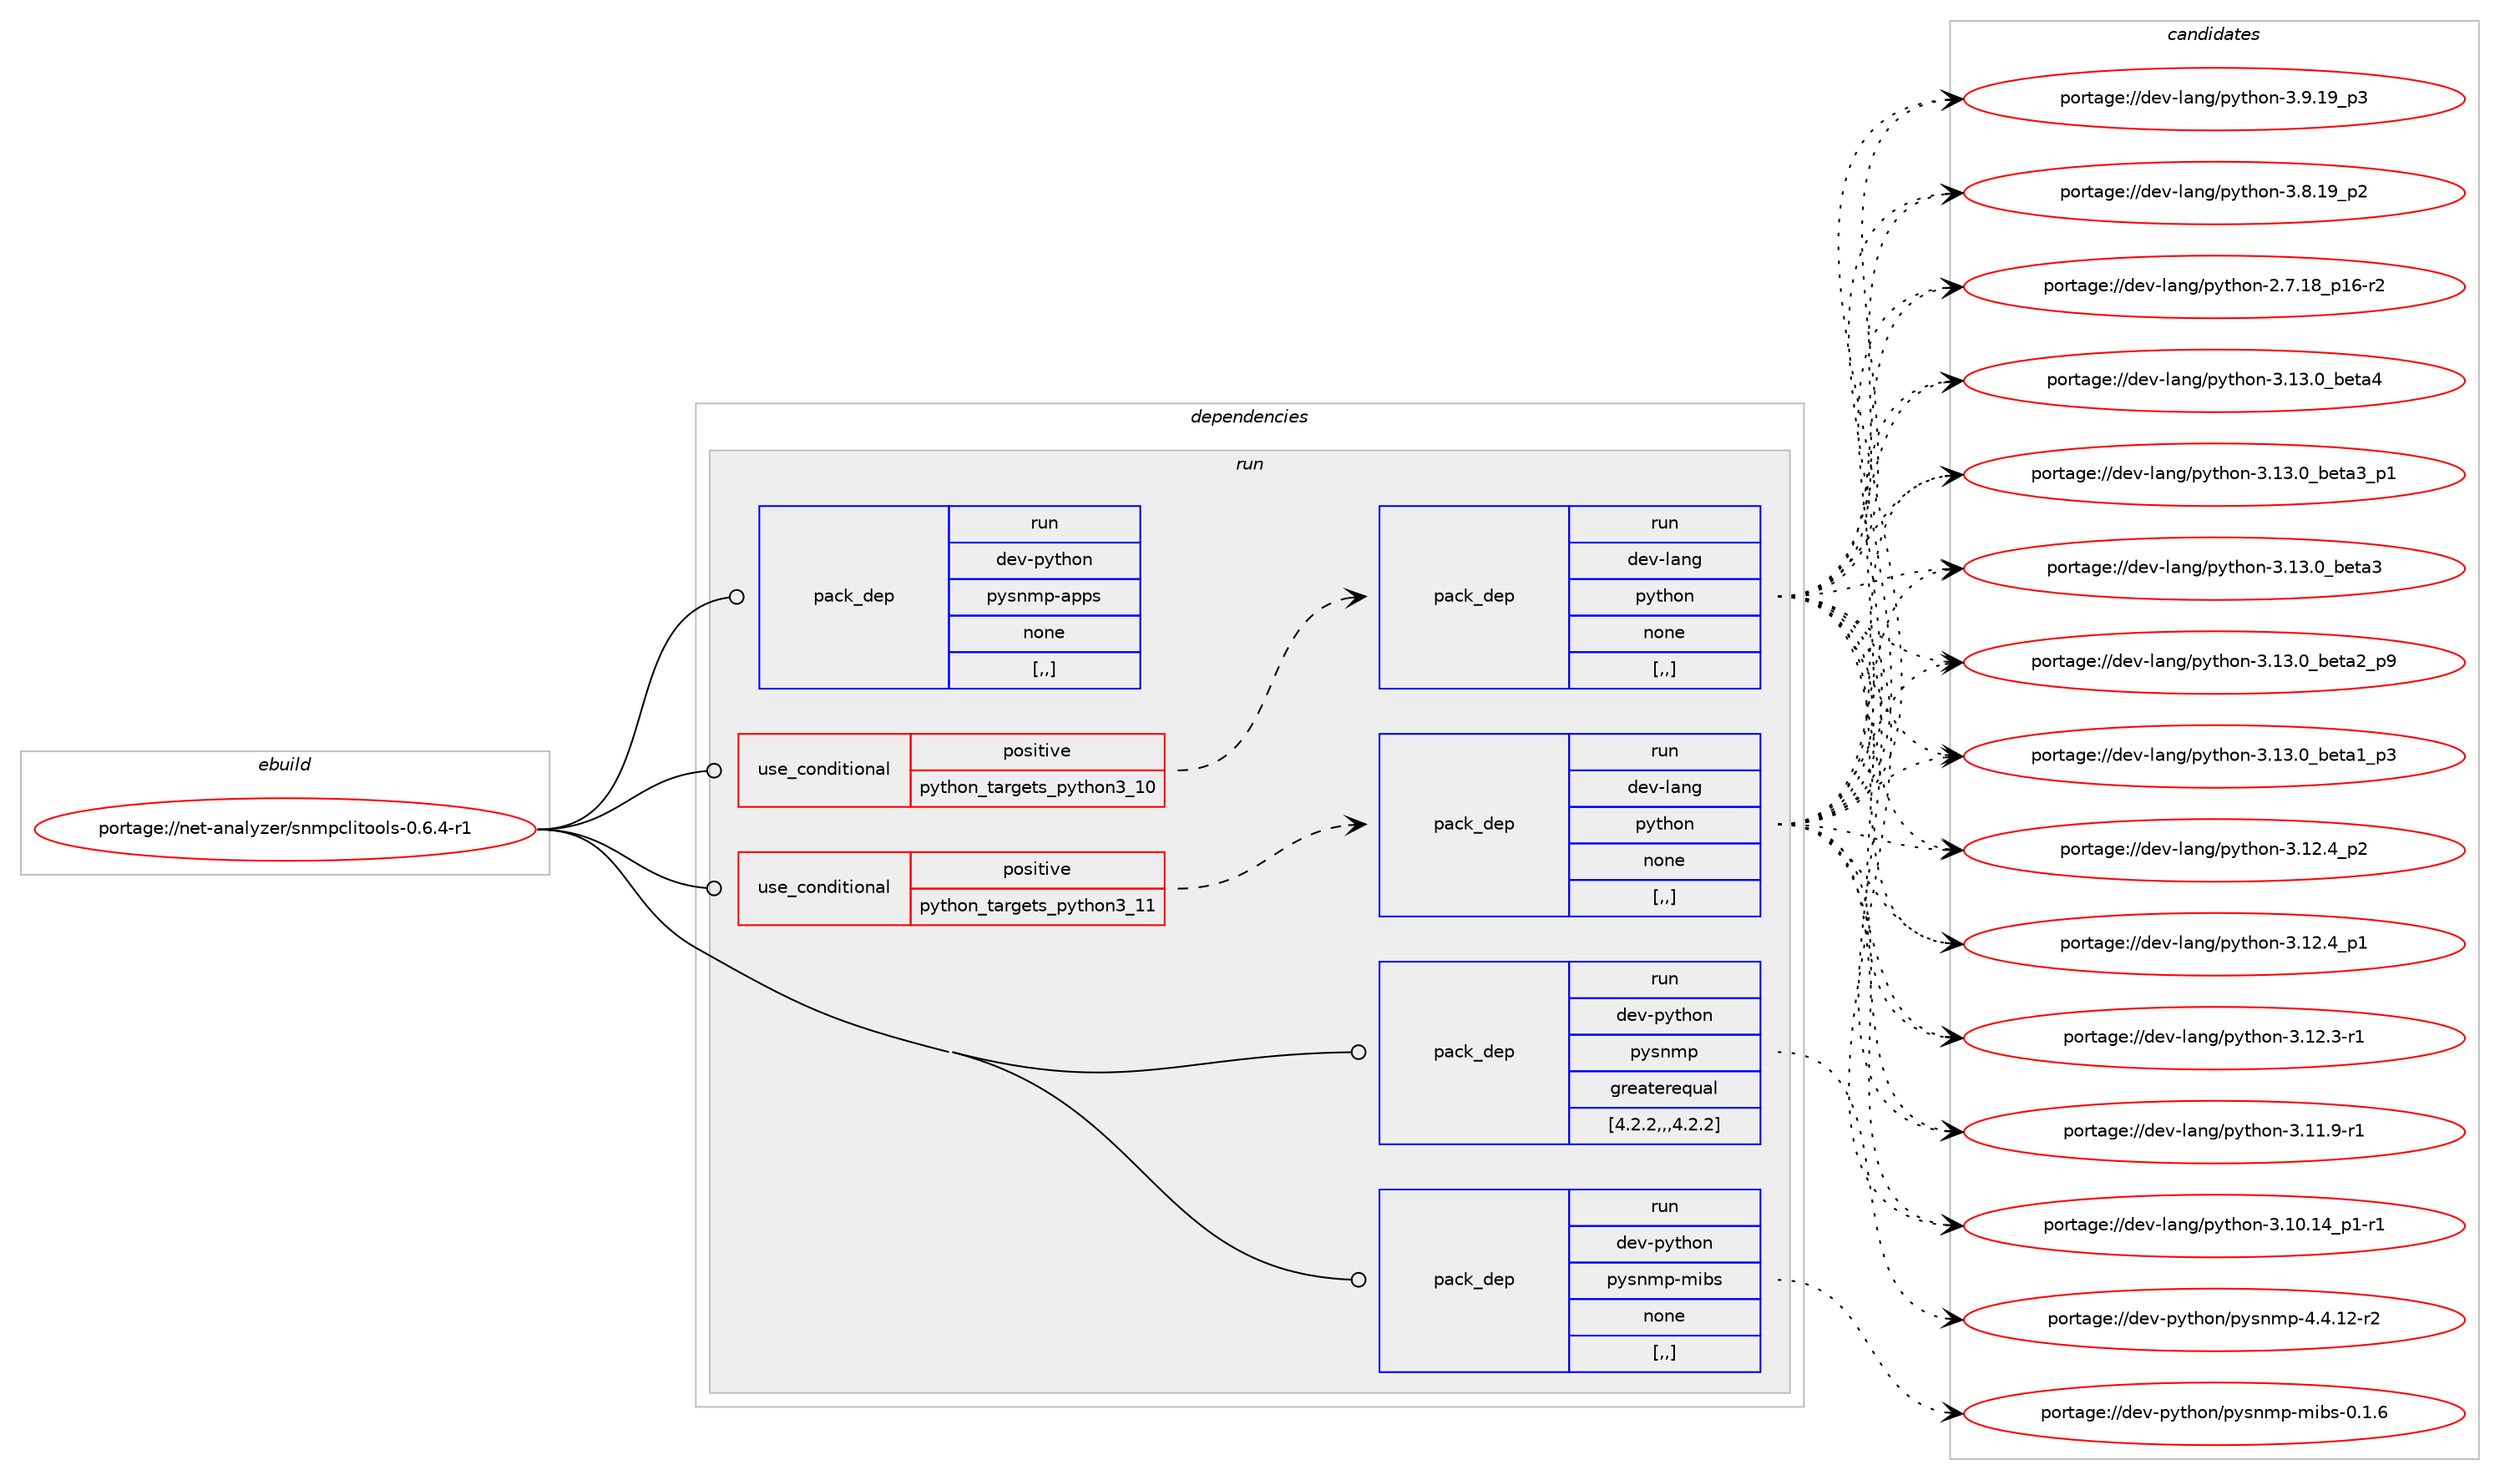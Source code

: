 digraph prolog {

# *************
# Graph options
# *************

newrank=true;
concentrate=true;
compound=true;
graph [rankdir=LR,fontname=Helvetica,fontsize=10,ranksep=1.5];#, ranksep=2.5, nodesep=0.2];
edge  [arrowhead=vee];
node  [fontname=Helvetica,fontsize=10];

# **********
# The ebuild
# **********

subgraph cluster_leftcol {
color=gray;
label=<<i>ebuild</i>>;
id [label="portage://net-analyzer/snmpclitools-0.6.4-r1", color=red, width=4, href="../net-analyzer/snmpclitools-0.6.4-r1.svg"];
}

# ****************
# The dependencies
# ****************

subgraph cluster_midcol {
color=gray;
label=<<i>dependencies</i>>;
subgraph cluster_compile {
fillcolor="#eeeeee";
style=filled;
label=<<i>compile</i>>;
}
subgraph cluster_compileandrun {
fillcolor="#eeeeee";
style=filled;
label=<<i>compile and run</i>>;
}
subgraph cluster_run {
fillcolor="#eeeeee";
style=filled;
label=<<i>run</i>>;
subgraph cond87935 {
dependency341229 [label=<<TABLE BORDER="0" CELLBORDER="1" CELLSPACING="0" CELLPADDING="4"><TR><TD ROWSPAN="3" CELLPADDING="10">use_conditional</TD></TR><TR><TD>positive</TD></TR><TR><TD>python_targets_python3_10</TD></TR></TABLE>>, shape=none, color=red];
subgraph pack250705 {
dependency341230 [label=<<TABLE BORDER="0" CELLBORDER="1" CELLSPACING="0" CELLPADDING="4" WIDTH="220"><TR><TD ROWSPAN="6" CELLPADDING="30">pack_dep</TD></TR><TR><TD WIDTH="110">run</TD></TR><TR><TD>dev-lang</TD></TR><TR><TD>python</TD></TR><TR><TD>none</TD></TR><TR><TD>[,,]</TD></TR></TABLE>>, shape=none, color=blue];
}
dependency341229:e -> dependency341230:w [weight=20,style="dashed",arrowhead="vee"];
}
id:e -> dependency341229:w [weight=20,style="solid",arrowhead="odot"];
subgraph cond87936 {
dependency341231 [label=<<TABLE BORDER="0" CELLBORDER="1" CELLSPACING="0" CELLPADDING="4"><TR><TD ROWSPAN="3" CELLPADDING="10">use_conditional</TD></TR><TR><TD>positive</TD></TR><TR><TD>python_targets_python3_11</TD></TR></TABLE>>, shape=none, color=red];
subgraph pack250706 {
dependency341232 [label=<<TABLE BORDER="0" CELLBORDER="1" CELLSPACING="0" CELLPADDING="4" WIDTH="220"><TR><TD ROWSPAN="6" CELLPADDING="30">pack_dep</TD></TR><TR><TD WIDTH="110">run</TD></TR><TR><TD>dev-lang</TD></TR><TR><TD>python</TD></TR><TR><TD>none</TD></TR><TR><TD>[,,]</TD></TR></TABLE>>, shape=none, color=blue];
}
dependency341231:e -> dependency341232:w [weight=20,style="dashed",arrowhead="vee"];
}
id:e -> dependency341231:w [weight=20,style="solid",arrowhead="odot"];
subgraph pack250707 {
dependency341233 [label=<<TABLE BORDER="0" CELLBORDER="1" CELLSPACING="0" CELLPADDING="4" WIDTH="220"><TR><TD ROWSPAN="6" CELLPADDING="30">pack_dep</TD></TR><TR><TD WIDTH="110">run</TD></TR><TR><TD>dev-python</TD></TR><TR><TD>pysnmp</TD></TR><TR><TD>greaterequal</TD></TR><TR><TD>[4.2.2,,,4.2.2]</TD></TR></TABLE>>, shape=none, color=blue];
}
id:e -> dependency341233:w [weight=20,style="solid",arrowhead="odot"];
subgraph pack250708 {
dependency341234 [label=<<TABLE BORDER="0" CELLBORDER="1" CELLSPACING="0" CELLPADDING="4" WIDTH="220"><TR><TD ROWSPAN="6" CELLPADDING="30">pack_dep</TD></TR><TR><TD WIDTH="110">run</TD></TR><TR><TD>dev-python</TD></TR><TR><TD>pysnmp-mibs</TD></TR><TR><TD>none</TD></TR><TR><TD>[,,]</TD></TR></TABLE>>, shape=none, color=blue];
}
id:e -> dependency341234:w [weight=20,style="solid",arrowhead="odot"];
subgraph pack250709 {
dependency341235 [label=<<TABLE BORDER="0" CELLBORDER="1" CELLSPACING="0" CELLPADDING="4" WIDTH="220"><TR><TD ROWSPAN="6" CELLPADDING="30">pack_dep</TD></TR><TR><TD WIDTH="110">run</TD></TR><TR><TD>dev-python</TD></TR><TR><TD>pysnmp-apps</TD></TR><TR><TD>none</TD></TR><TR><TD>[,,]</TD></TR></TABLE>>, shape=none, color=blue];
}
id:e -> dependency341235:w [weight=20,style="solid",arrowhead="odot"];
}
}

# **************
# The candidates
# **************

subgraph cluster_choices {
rank=same;
color=gray;
label=<<i>candidates</i>>;

subgraph choice250705 {
color=black;
nodesep=1;
choice1001011184510897110103471121211161041111104551464951464895981011169752 [label="portage://dev-lang/python-3.13.0_beta4", color=red, width=4,href="../dev-lang/python-3.13.0_beta4.svg"];
choice10010111845108971101034711212111610411111045514649514648959810111697519511249 [label="portage://dev-lang/python-3.13.0_beta3_p1", color=red, width=4,href="../dev-lang/python-3.13.0_beta3_p1.svg"];
choice1001011184510897110103471121211161041111104551464951464895981011169751 [label="portage://dev-lang/python-3.13.0_beta3", color=red, width=4,href="../dev-lang/python-3.13.0_beta3.svg"];
choice10010111845108971101034711212111610411111045514649514648959810111697509511257 [label="portage://dev-lang/python-3.13.0_beta2_p9", color=red, width=4,href="../dev-lang/python-3.13.0_beta2_p9.svg"];
choice10010111845108971101034711212111610411111045514649514648959810111697499511251 [label="portage://dev-lang/python-3.13.0_beta1_p3", color=red, width=4,href="../dev-lang/python-3.13.0_beta1_p3.svg"];
choice100101118451089711010347112121116104111110455146495046529511250 [label="portage://dev-lang/python-3.12.4_p2", color=red, width=4,href="../dev-lang/python-3.12.4_p2.svg"];
choice100101118451089711010347112121116104111110455146495046529511249 [label="portage://dev-lang/python-3.12.4_p1", color=red, width=4,href="../dev-lang/python-3.12.4_p1.svg"];
choice100101118451089711010347112121116104111110455146495046514511449 [label="portage://dev-lang/python-3.12.3-r1", color=red, width=4,href="../dev-lang/python-3.12.3-r1.svg"];
choice100101118451089711010347112121116104111110455146494946574511449 [label="portage://dev-lang/python-3.11.9-r1", color=red, width=4,href="../dev-lang/python-3.11.9-r1.svg"];
choice100101118451089711010347112121116104111110455146494846495295112494511449 [label="portage://dev-lang/python-3.10.14_p1-r1", color=red, width=4,href="../dev-lang/python-3.10.14_p1-r1.svg"];
choice100101118451089711010347112121116104111110455146574649579511251 [label="portage://dev-lang/python-3.9.19_p3", color=red, width=4,href="../dev-lang/python-3.9.19_p3.svg"];
choice100101118451089711010347112121116104111110455146564649579511250 [label="portage://dev-lang/python-3.8.19_p2", color=red, width=4,href="../dev-lang/python-3.8.19_p2.svg"];
choice100101118451089711010347112121116104111110455046554649569511249544511450 [label="portage://dev-lang/python-2.7.18_p16-r2", color=red, width=4,href="../dev-lang/python-2.7.18_p16-r2.svg"];
dependency341230:e -> choice1001011184510897110103471121211161041111104551464951464895981011169752:w [style=dotted,weight="100"];
dependency341230:e -> choice10010111845108971101034711212111610411111045514649514648959810111697519511249:w [style=dotted,weight="100"];
dependency341230:e -> choice1001011184510897110103471121211161041111104551464951464895981011169751:w [style=dotted,weight="100"];
dependency341230:e -> choice10010111845108971101034711212111610411111045514649514648959810111697509511257:w [style=dotted,weight="100"];
dependency341230:e -> choice10010111845108971101034711212111610411111045514649514648959810111697499511251:w [style=dotted,weight="100"];
dependency341230:e -> choice100101118451089711010347112121116104111110455146495046529511250:w [style=dotted,weight="100"];
dependency341230:e -> choice100101118451089711010347112121116104111110455146495046529511249:w [style=dotted,weight="100"];
dependency341230:e -> choice100101118451089711010347112121116104111110455146495046514511449:w [style=dotted,weight="100"];
dependency341230:e -> choice100101118451089711010347112121116104111110455146494946574511449:w [style=dotted,weight="100"];
dependency341230:e -> choice100101118451089711010347112121116104111110455146494846495295112494511449:w [style=dotted,weight="100"];
dependency341230:e -> choice100101118451089711010347112121116104111110455146574649579511251:w [style=dotted,weight="100"];
dependency341230:e -> choice100101118451089711010347112121116104111110455146564649579511250:w [style=dotted,weight="100"];
dependency341230:e -> choice100101118451089711010347112121116104111110455046554649569511249544511450:w [style=dotted,weight="100"];
}
subgraph choice250706 {
color=black;
nodesep=1;
choice1001011184510897110103471121211161041111104551464951464895981011169752 [label="portage://dev-lang/python-3.13.0_beta4", color=red, width=4,href="../dev-lang/python-3.13.0_beta4.svg"];
choice10010111845108971101034711212111610411111045514649514648959810111697519511249 [label="portage://dev-lang/python-3.13.0_beta3_p1", color=red, width=4,href="../dev-lang/python-3.13.0_beta3_p1.svg"];
choice1001011184510897110103471121211161041111104551464951464895981011169751 [label="portage://dev-lang/python-3.13.0_beta3", color=red, width=4,href="../dev-lang/python-3.13.0_beta3.svg"];
choice10010111845108971101034711212111610411111045514649514648959810111697509511257 [label="portage://dev-lang/python-3.13.0_beta2_p9", color=red, width=4,href="../dev-lang/python-3.13.0_beta2_p9.svg"];
choice10010111845108971101034711212111610411111045514649514648959810111697499511251 [label="portage://dev-lang/python-3.13.0_beta1_p3", color=red, width=4,href="../dev-lang/python-3.13.0_beta1_p3.svg"];
choice100101118451089711010347112121116104111110455146495046529511250 [label="portage://dev-lang/python-3.12.4_p2", color=red, width=4,href="../dev-lang/python-3.12.4_p2.svg"];
choice100101118451089711010347112121116104111110455146495046529511249 [label="portage://dev-lang/python-3.12.4_p1", color=red, width=4,href="../dev-lang/python-3.12.4_p1.svg"];
choice100101118451089711010347112121116104111110455146495046514511449 [label="portage://dev-lang/python-3.12.3-r1", color=red, width=4,href="../dev-lang/python-3.12.3-r1.svg"];
choice100101118451089711010347112121116104111110455146494946574511449 [label="portage://dev-lang/python-3.11.9-r1", color=red, width=4,href="../dev-lang/python-3.11.9-r1.svg"];
choice100101118451089711010347112121116104111110455146494846495295112494511449 [label="portage://dev-lang/python-3.10.14_p1-r1", color=red, width=4,href="../dev-lang/python-3.10.14_p1-r1.svg"];
choice100101118451089711010347112121116104111110455146574649579511251 [label="portage://dev-lang/python-3.9.19_p3", color=red, width=4,href="../dev-lang/python-3.9.19_p3.svg"];
choice100101118451089711010347112121116104111110455146564649579511250 [label="portage://dev-lang/python-3.8.19_p2", color=red, width=4,href="../dev-lang/python-3.8.19_p2.svg"];
choice100101118451089711010347112121116104111110455046554649569511249544511450 [label="portage://dev-lang/python-2.7.18_p16-r2", color=red, width=4,href="../dev-lang/python-2.7.18_p16-r2.svg"];
dependency341232:e -> choice1001011184510897110103471121211161041111104551464951464895981011169752:w [style=dotted,weight="100"];
dependency341232:e -> choice10010111845108971101034711212111610411111045514649514648959810111697519511249:w [style=dotted,weight="100"];
dependency341232:e -> choice1001011184510897110103471121211161041111104551464951464895981011169751:w [style=dotted,weight="100"];
dependency341232:e -> choice10010111845108971101034711212111610411111045514649514648959810111697509511257:w [style=dotted,weight="100"];
dependency341232:e -> choice10010111845108971101034711212111610411111045514649514648959810111697499511251:w [style=dotted,weight="100"];
dependency341232:e -> choice100101118451089711010347112121116104111110455146495046529511250:w [style=dotted,weight="100"];
dependency341232:e -> choice100101118451089711010347112121116104111110455146495046529511249:w [style=dotted,weight="100"];
dependency341232:e -> choice100101118451089711010347112121116104111110455146495046514511449:w [style=dotted,weight="100"];
dependency341232:e -> choice100101118451089711010347112121116104111110455146494946574511449:w [style=dotted,weight="100"];
dependency341232:e -> choice100101118451089711010347112121116104111110455146494846495295112494511449:w [style=dotted,weight="100"];
dependency341232:e -> choice100101118451089711010347112121116104111110455146574649579511251:w [style=dotted,weight="100"];
dependency341232:e -> choice100101118451089711010347112121116104111110455146564649579511250:w [style=dotted,weight="100"];
dependency341232:e -> choice100101118451089711010347112121116104111110455046554649569511249544511450:w [style=dotted,weight="100"];
}
subgraph choice250707 {
color=black;
nodesep=1;
choice1001011184511212111610411111047112121115110109112455246524649504511450 [label="portage://dev-python/pysnmp-4.4.12-r2", color=red, width=4,href="../dev-python/pysnmp-4.4.12-r2.svg"];
dependency341233:e -> choice1001011184511212111610411111047112121115110109112455246524649504511450:w [style=dotted,weight="100"];
}
subgraph choice250708 {
color=black;
nodesep=1;
choice10010111845112121116104111110471121211151101091124510910598115454846494654 [label="portage://dev-python/pysnmp-mibs-0.1.6", color=red, width=4,href="../dev-python/pysnmp-mibs-0.1.6.svg"];
dependency341234:e -> choice10010111845112121116104111110471121211151101091124510910598115454846494654:w [style=dotted,weight="100"];
}
subgraph choice250709 {
color=black;
nodesep=1;
}
}

}
